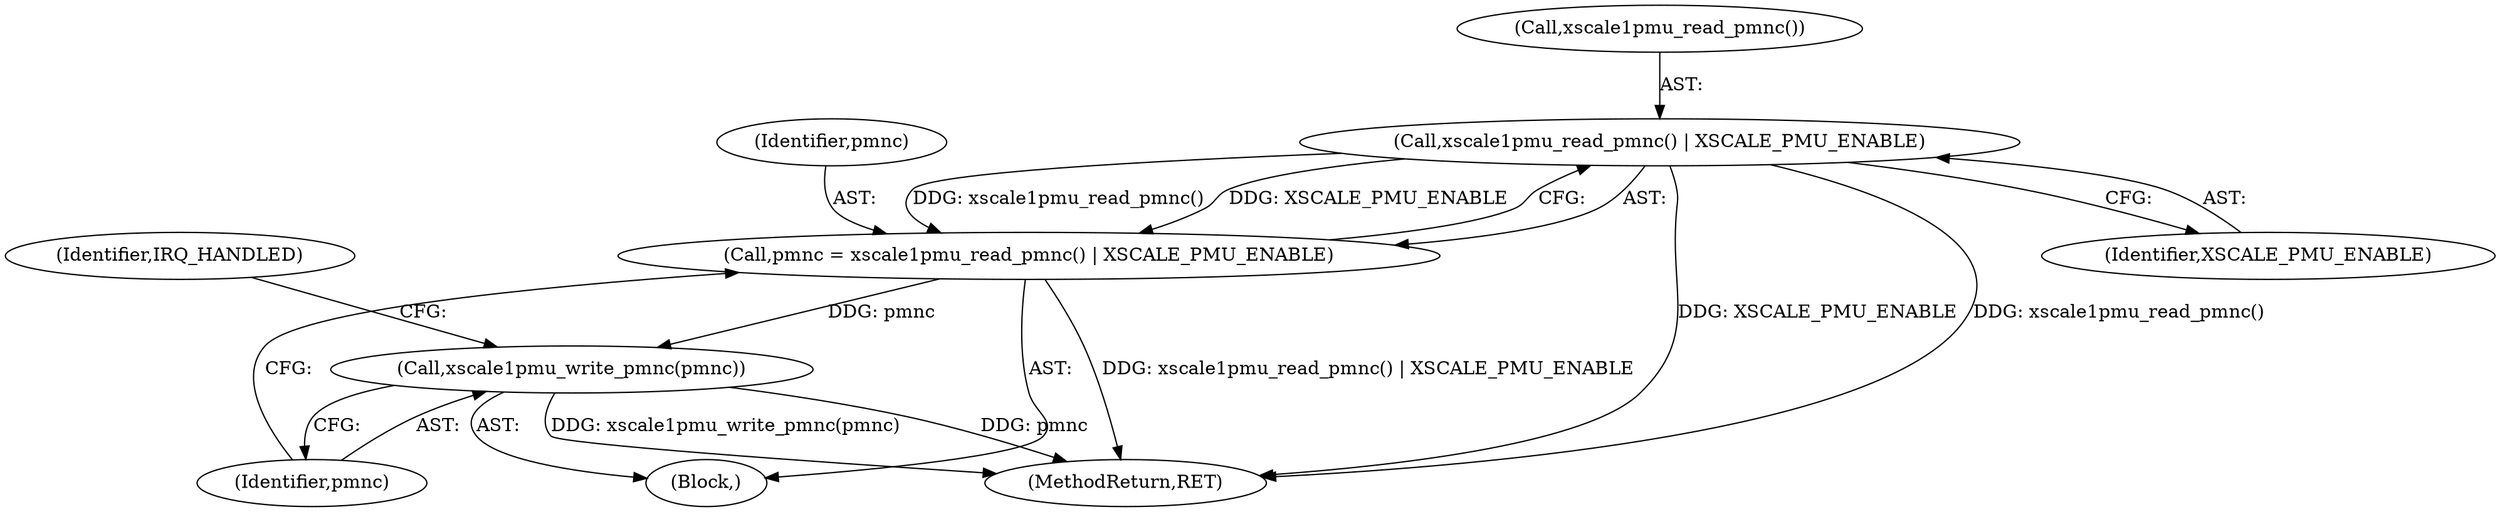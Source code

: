 digraph "0_linux_a8b0ca17b80e92faab46ee7179ba9e99ccb61233_2@API" {
"1000212" [label="(Call,xscale1pmu_read_pmnc() | XSCALE_PMU_ENABLE)"];
"1000210" [label="(Call,pmnc = xscale1pmu_read_pmnc() | XSCALE_PMU_ENABLE)"];
"1000215" [label="(Call,xscale1pmu_write_pmnc(pmnc))"];
"1000213" [label="(Call,xscale1pmu_read_pmnc())"];
"1000212" [label="(Call,xscale1pmu_read_pmnc() | XSCALE_PMU_ENABLE)"];
"1000216" [label="(Identifier,pmnc)"];
"1000106" [label="(Block,)"];
"1000218" [label="(Identifier,IRQ_HANDLED)"];
"1000219" [label="(MethodReturn,RET)"];
"1000211" [label="(Identifier,pmnc)"];
"1000215" [label="(Call,xscale1pmu_write_pmnc(pmnc))"];
"1000214" [label="(Identifier,XSCALE_PMU_ENABLE)"];
"1000210" [label="(Call,pmnc = xscale1pmu_read_pmnc() | XSCALE_PMU_ENABLE)"];
"1000212" -> "1000210"  [label="AST: "];
"1000212" -> "1000214"  [label="CFG: "];
"1000213" -> "1000212"  [label="AST: "];
"1000214" -> "1000212"  [label="AST: "];
"1000210" -> "1000212"  [label="CFG: "];
"1000212" -> "1000219"  [label="DDG: XSCALE_PMU_ENABLE"];
"1000212" -> "1000219"  [label="DDG: xscale1pmu_read_pmnc()"];
"1000212" -> "1000210"  [label="DDG: xscale1pmu_read_pmnc()"];
"1000212" -> "1000210"  [label="DDG: XSCALE_PMU_ENABLE"];
"1000210" -> "1000106"  [label="AST: "];
"1000211" -> "1000210"  [label="AST: "];
"1000216" -> "1000210"  [label="CFG: "];
"1000210" -> "1000219"  [label="DDG: xscale1pmu_read_pmnc() | XSCALE_PMU_ENABLE"];
"1000210" -> "1000215"  [label="DDG: pmnc"];
"1000215" -> "1000106"  [label="AST: "];
"1000215" -> "1000216"  [label="CFG: "];
"1000216" -> "1000215"  [label="AST: "];
"1000218" -> "1000215"  [label="CFG: "];
"1000215" -> "1000219"  [label="DDG: pmnc"];
"1000215" -> "1000219"  [label="DDG: xscale1pmu_write_pmnc(pmnc)"];
}
